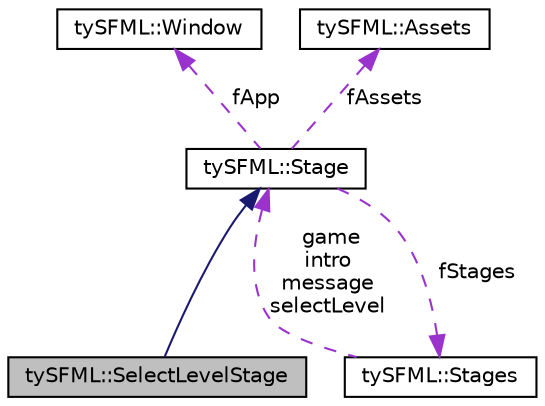 digraph "tySFML::SelectLevelStage"
{
  edge [fontname="Helvetica",fontsize="10",labelfontname="Helvetica",labelfontsize="10"];
  node [fontname="Helvetica",fontsize="10",shape=record];
  Node1 [label="tySFML::SelectLevelStage",height=0.2,width=0.4,color="black", fillcolor="grey75", style="filled", fontcolor="black"];
  Node2 -> Node1 [dir="back",color="midnightblue",fontsize="10",style="solid",fontname="Helvetica"];
  Node2 [label="tySFML::Stage",height=0.2,width=0.4,color="black", fillcolor="white", style="filled",URL="$classty_s_f_m_l_1_1_stage.html",tooltip="Represents a Stage, a certain part of the game. "];
  Node3 -> Node2 [dir="back",color="darkorchid3",fontsize="10",style="dashed",label=" fApp" ,fontname="Helvetica"];
  Node3 [label="tySFML::Window",height=0.2,width=0.4,color="black", fillcolor="white", style="filled",URL="$classty_s_f_m_l_1_1_window.html",tooltip="Represents an SFML Window. "];
  Node4 -> Node2 [dir="back",color="darkorchid3",fontsize="10",style="dashed",label=" fAssets" ,fontname="Helvetica"];
  Node4 [label="tySFML::Assets",height=0.2,width=0.4,color="black", fillcolor="white", style="filled",URL="$classty_s_f_m_l_1_1_assets.html",tooltip="Class for storing assets and getting them without making endless copies. "];
  Node5 -> Node2 [dir="back",color="darkorchid3",fontsize="10",style="dashed",label=" fStages" ,fontname="Helvetica"];
  Node5 [label="tySFML::Stages",height=0.2,width=0.4,color="black", fillcolor="white", style="filled",URL="$structty_s_f_m_l_1_1_stages.html"];
  Node2 -> Node5 [dir="back",color="darkorchid3",fontsize="10",style="dashed",label=" game\nintro\nmessage\nselectLevel" ,fontname="Helvetica"];
}
